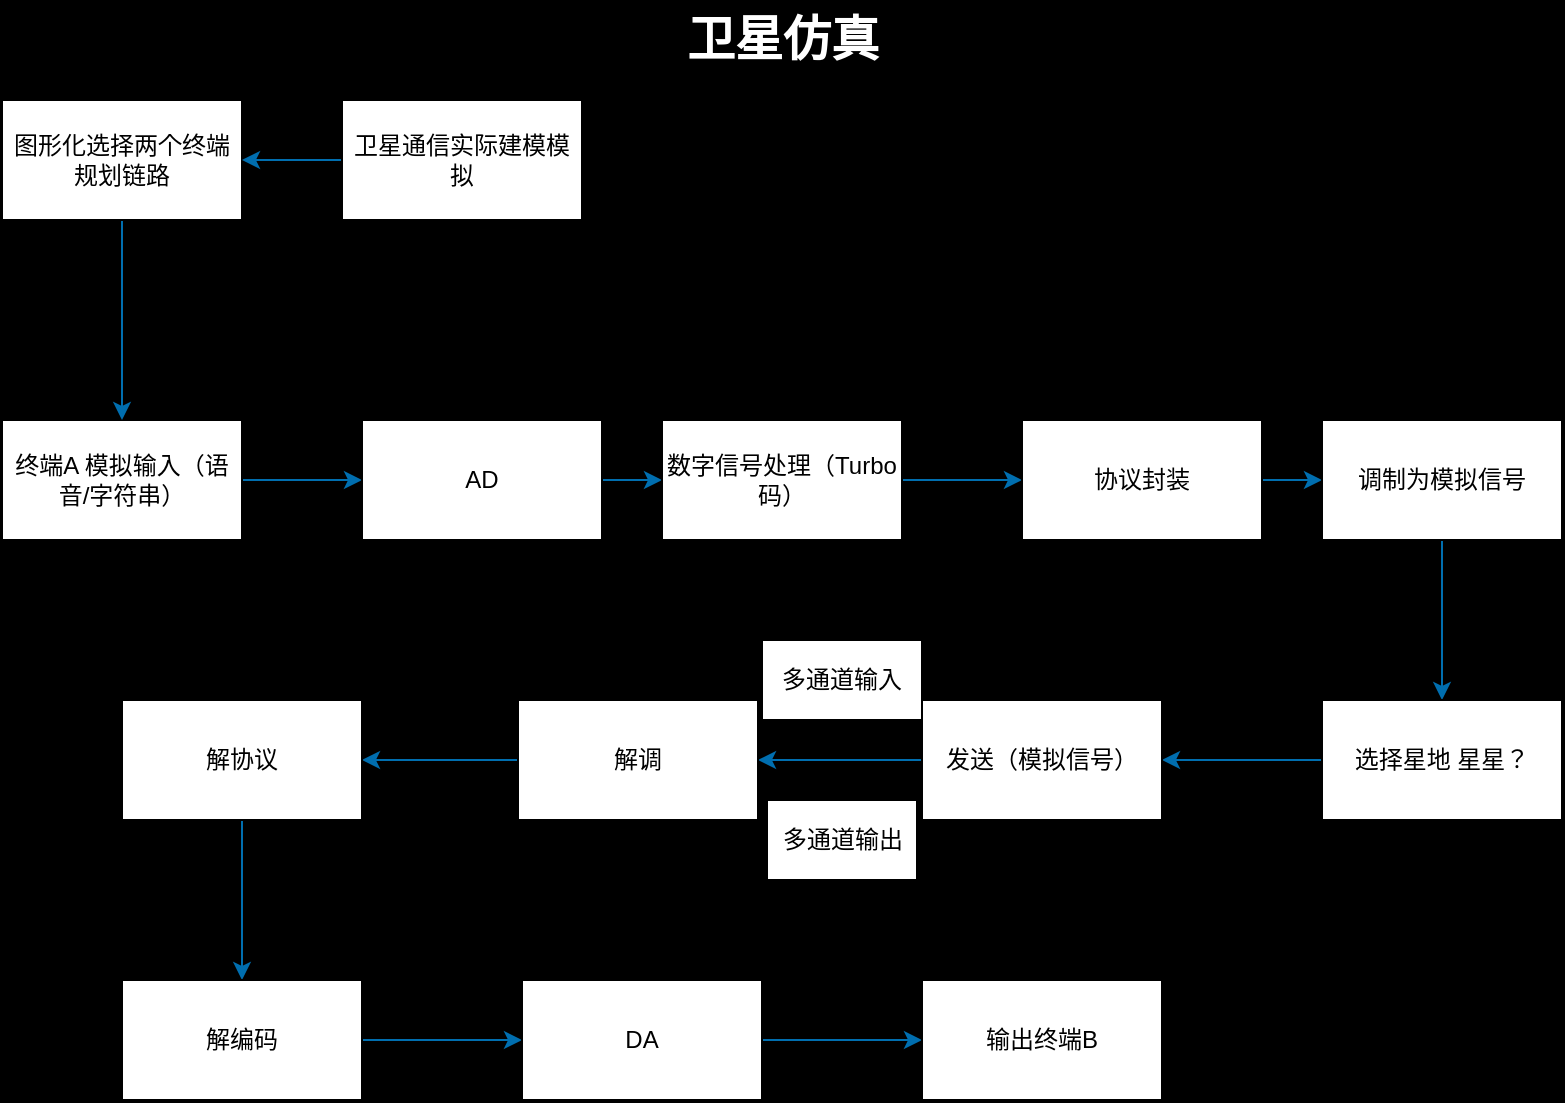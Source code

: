 <mxfile version="22.1.22" type="embed">
  <diagram id="4oxyK19EmidUwtVGu9XV" name="第 1 页">
    <mxGraphModel dx="768" dy="348" grid="1" gridSize="10" guides="1" tooltips="1" connect="1" arrows="1" fold="1" page="1" pageScale="1" pageWidth="827" pageHeight="1169" background="#000000" math="0" shadow="0">
      <root>
        <mxCell id="0" />
        <mxCell id="1" parent="0" />
        <mxCell id="4" value="" style="edgeStyle=none;html=1;labelBackgroundColor=none;fontColor=default;fillColor=#1ba1e2;strokeColor=#006EAF;" parent="1" source="2" target="3" edge="1">
          <mxGeometry relative="1" as="geometry" />
        </mxCell>
        <mxCell id="2" value="终端A 模拟输入（语音/字符串）" style="rounded=0;whiteSpace=wrap;html=1;labelBackgroundColor=none;" parent="1" vertex="1">
          <mxGeometry x="10" y="370" width="120" height="60" as="geometry" />
        </mxCell>
        <mxCell id="6" value="" style="edgeStyle=none;html=1;labelBackgroundColor=none;fontColor=default;fillColor=#1ba1e2;strokeColor=#006EAF;" parent="1" source="3" target="5" edge="1">
          <mxGeometry relative="1" as="geometry" />
        </mxCell>
        <mxCell id="3" value="AD" style="whiteSpace=wrap;html=1;rounded=0;labelBackgroundColor=none;" parent="1" vertex="1">
          <mxGeometry x="190" y="370" width="120" height="60" as="geometry" />
        </mxCell>
        <mxCell id="8" value="" style="edgeStyle=none;html=1;labelBackgroundColor=none;fontColor=default;fillColor=#1ba1e2;strokeColor=#006EAF;" parent="1" source="5" target="7" edge="1">
          <mxGeometry relative="1" as="geometry" />
        </mxCell>
        <mxCell id="5" value="数字信号处理（Turbo码）" style="whiteSpace=wrap;html=1;rounded=0;labelBackgroundColor=none;" parent="1" vertex="1">
          <mxGeometry x="340" y="370" width="120" height="60" as="geometry" />
        </mxCell>
        <mxCell id="10" value="" style="edgeStyle=none;html=1;labelBackgroundColor=none;fontColor=default;fillColor=#1ba1e2;strokeColor=#006EAF;" parent="1" source="7" target="9" edge="1">
          <mxGeometry relative="1" as="geometry" />
        </mxCell>
        <mxCell id="7" value="协议封装" style="whiteSpace=wrap;html=1;rounded=0;labelBackgroundColor=none;" parent="1" vertex="1">
          <mxGeometry x="520" y="370" width="120" height="60" as="geometry" />
        </mxCell>
        <mxCell id="12" value="" style="edgeStyle=none;html=1;labelBackgroundColor=none;fontColor=default;fillColor=#1ba1e2;strokeColor=#006EAF;" parent="1" source="9" target="11" edge="1">
          <mxGeometry relative="1" as="geometry" />
        </mxCell>
        <mxCell id="9" value="调制为模拟信号" style="whiteSpace=wrap;html=1;rounded=0;labelBackgroundColor=none;" parent="1" vertex="1">
          <mxGeometry x="670" y="370" width="120" height="60" as="geometry" />
        </mxCell>
        <mxCell id="14" value="" style="edgeStyle=none;html=1;labelBackgroundColor=none;fontColor=default;fillColor=#1ba1e2;strokeColor=#006EAF;" parent="1" source="11" target="13" edge="1">
          <mxGeometry relative="1" as="geometry" />
        </mxCell>
        <mxCell id="11" value="选择星地 星星？" style="whiteSpace=wrap;html=1;rounded=0;labelBackgroundColor=none;" parent="1" vertex="1">
          <mxGeometry x="670" y="510" width="120" height="60" as="geometry" />
        </mxCell>
        <mxCell id="16" value="" style="edgeStyle=none;html=1;labelBackgroundColor=none;fontColor=default;fillColor=#1ba1e2;strokeColor=#006EAF;" parent="1" source="13" target="15" edge="1">
          <mxGeometry relative="1" as="geometry" />
        </mxCell>
        <mxCell id="13" value="发送（模拟信号）" style="whiteSpace=wrap;html=1;rounded=0;labelBackgroundColor=none;" parent="1" vertex="1">
          <mxGeometry x="470" y="510" width="120" height="60" as="geometry" />
        </mxCell>
        <mxCell id="18" value="" style="edgeStyle=none;html=1;labelBackgroundColor=none;fontColor=default;fillColor=#1ba1e2;strokeColor=#006EAF;" parent="1" source="15" target="17" edge="1">
          <mxGeometry relative="1" as="geometry" />
        </mxCell>
        <mxCell id="15" value="&lt;div&gt;&lt;span style=&quot;background-color: transparent;&quot;&gt;解调&lt;/span&gt;&lt;/div&gt;" style="whiteSpace=wrap;html=1;rounded=0;labelBackgroundColor=none;" parent="1" vertex="1">
          <mxGeometry x="268" y="510" width="120" height="60" as="geometry" />
        </mxCell>
        <mxCell id="20" value="" style="edgeStyle=none;html=1;labelBackgroundColor=none;fontColor=default;fillColor=#1ba1e2;strokeColor=#006EAF;" parent="1" source="17" target="19" edge="1">
          <mxGeometry relative="1" as="geometry" />
        </mxCell>
        <mxCell id="17" value="解协议" style="whiteSpace=wrap;html=1;rounded=0;labelBackgroundColor=none;" parent="1" vertex="1">
          <mxGeometry x="70" y="510" width="120" height="60" as="geometry" />
        </mxCell>
        <mxCell id="22" value="" style="edgeStyle=none;html=1;labelBackgroundColor=none;fontColor=default;fillColor=#1ba1e2;strokeColor=#006EAF;" parent="1" source="19" target="21" edge="1">
          <mxGeometry relative="1" as="geometry" />
        </mxCell>
        <mxCell id="19" value="解编码" style="whiteSpace=wrap;html=1;rounded=0;labelBackgroundColor=none;" parent="1" vertex="1">
          <mxGeometry x="70" y="650" width="120" height="60" as="geometry" />
        </mxCell>
        <mxCell id="24" value="" style="edgeStyle=none;html=1;labelBackgroundColor=none;fontColor=default;fillColor=#1ba1e2;strokeColor=#006EAF;" parent="1" source="21" target="23" edge="1">
          <mxGeometry relative="1" as="geometry" />
        </mxCell>
        <mxCell id="21" value="DA" style="whiteSpace=wrap;html=1;rounded=0;labelBackgroundColor=none;" parent="1" vertex="1">
          <mxGeometry x="270" y="650" width="120" height="60" as="geometry" />
        </mxCell>
        <mxCell id="23" value="输出终端B" style="whiteSpace=wrap;html=1;rounded=0;labelBackgroundColor=none;" parent="1" vertex="1">
          <mxGeometry x="470" y="650" width="120" height="60" as="geometry" />
        </mxCell>
        <mxCell id="25" value="&lt;font color=&quot;#ffffff&quot;&gt;卫星仿真&lt;/font&gt;" style="text;html=1;fontSize=24;fontStyle=1;verticalAlign=middle;align=center;labelBackgroundColor=none;" parent="1" vertex="1">
          <mxGeometry x="350" y="160" width="100" height="40" as="geometry" />
        </mxCell>
        <mxCell id="26" value="&lt;ul&gt;&lt;li&gt;每个箭头处都要有监视器接口！&lt;/li&gt;&lt;/ul&gt;" style="text;strokeColor=none;fillColor=none;html=1;whiteSpace=wrap;verticalAlign=middle;overflow=hidden;labelBackgroundColor=none;" parent="1" vertex="1">
          <mxGeometry x="480" y="270" width="220" height="60" as="geometry" />
        </mxCell>
        <mxCell id="29" style="edgeStyle=none;html=1;exitX=0.5;exitY=1;exitDx=0;exitDy=0;entryX=0.5;entryY=0;entryDx=0;entryDy=0;labelBackgroundColor=none;fontColor=default;fillColor=#1ba1e2;strokeColor=#006EAF;" parent="1" source="28" target="2" edge="1">
          <mxGeometry relative="1" as="geometry" />
        </mxCell>
        <mxCell id="28" value="图形化选择两个终端&lt;br&gt;规划链路" style="rounded=0;whiteSpace=wrap;html=1;labelBackgroundColor=none;" parent="1" vertex="1">
          <mxGeometry x="10" y="210" width="120" height="60" as="geometry" />
        </mxCell>
        <mxCell id="32" value="" style="edgeStyle=orthogonalEdgeStyle;rounded=0;orthogonalLoop=1;jettySize=auto;html=1;fillColor=#1ba1e2;strokeColor=#006EAF;" edge="1" parent="1" source="30" target="28">
          <mxGeometry relative="1" as="geometry" />
        </mxCell>
        <mxCell id="30" value="卫星通信实际建模模拟" style="rounded=0;whiteSpace=wrap;html=1;" vertex="1" parent="1">
          <mxGeometry x="180" y="210" width="120" height="60" as="geometry" />
        </mxCell>
        <mxCell id="34" value="多通道输入" style="rounded=0;whiteSpace=wrap;html=1;" vertex="1" parent="1">
          <mxGeometry x="390" y="480" width="80" height="40" as="geometry" />
        </mxCell>
        <mxCell id="35" value="多通道输出" style="rounded=0;whiteSpace=wrap;html=1;" vertex="1" parent="1">
          <mxGeometry x="392.5" y="560" width="75" height="40" as="geometry" />
        </mxCell>
      </root>
    </mxGraphModel>
  </diagram>
</mxfile>
